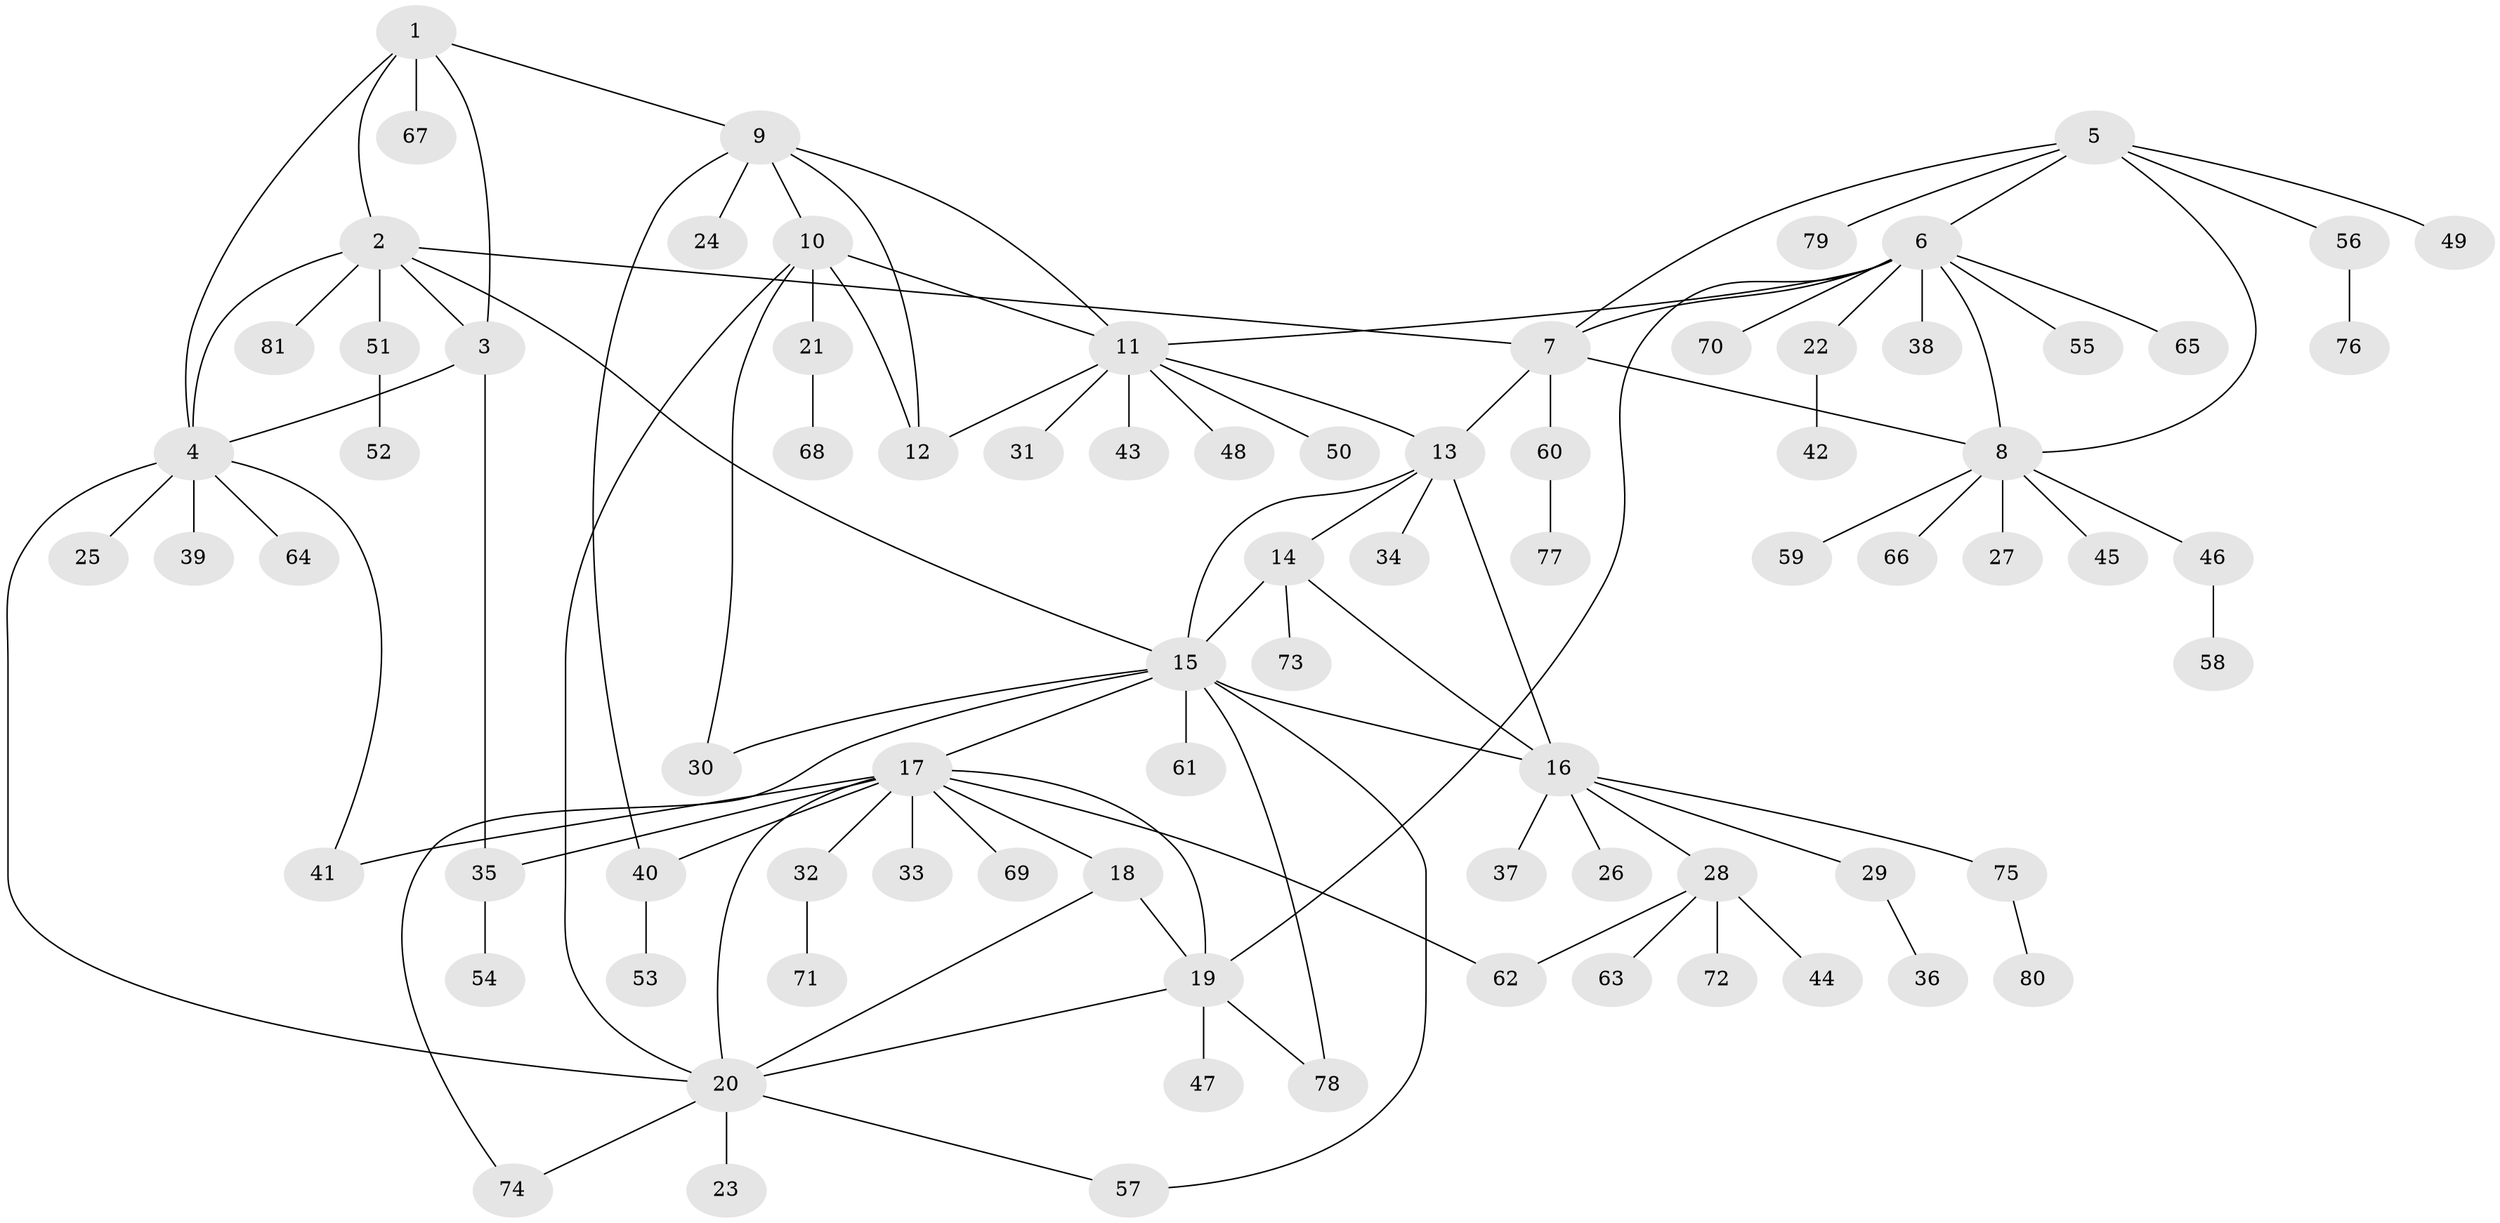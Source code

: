 // Generated by graph-tools (version 1.1) at 2025/02/03/09/25 03:02:34]
// undirected, 81 vertices, 109 edges
graph export_dot {
graph [start="1"]
  node [color=gray90,style=filled];
  1;
  2;
  3;
  4;
  5;
  6;
  7;
  8;
  9;
  10;
  11;
  12;
  13;
  14;
  15;
  16;
  17;
  18;
  19;
  20;
  21;
  22;
  23;
  24;
  25;
  26;
  27;
  28;
  29;
  30;
  31;
  32;
  33;
  34;
  35;
  36;
  37;
  38;
  39;
  40;
  41;
  42;
  43;
  44;
  45;
  46;
  47;
  48;
  49;
  50;
  51;
  52;
  53;
  54;
  55;
  56;
  57;
  58;
  59;
  60;
  61;
  62;
  63;
  64;
  65;
  66;
  67;
  68;
  69;
  70;
  71;
  72;
  73;
  74;
  75;
  76;
  77;
  78;
  79;
  80;
  81;
  1 -- 2;
  1 -- 3;
  1 -- 4;
  1 -- 9;
  1 -- 67;
  2 -- 3;
  2 -- 4;
  2 -- 7;
  2 -- 15;
  2 -- 51;
  2 -- 81;
  3 -- 4;
  3 -- 35;
  4 -- 20;
  4 -- 25;
  4 -- 39;
  4 -- 41;
  4 -- 64;
  5 -- 6;
  5 -- 7;
  5 -- 8;
  5 -- 49;
  5 -- 56;
  5 -- 79;
  6 -- 7;
  6 -- 8;
  6 -- 11;
  6 -- 19;
  6 -- 22;
  6 -- 38;
  6 -- 55;
  6 -- 65;
  6 -- 70;
  7 -- 8;
  7 -- 13;
  7 -- 60;
  8 -- 27;
  8 -- 45;
  8 -- 46;
  8 -- 59;
  8 -- 66;
  9 -- 10;
  9 -- 11;
  9 -- 12;
  9 -- 24;
  9 -- 40;
  10 -- 11;
  10 -- 12;
  10 -- 20;
  10 -- 21;
  10 -- 30;
  11 -- 12;
  11 -- 13;
  11 -- 31;
  11 -- 43;
  11 -- 48;
  11 -- 50;
  13 -- 14;
  13 -- 15;
  13 -- 16;
  13 -- 34;
  14 -- 15;
  14 -- 16;
  14 -- 73;
  15 -- 16;
  15 -- 17;
  15 -- 30;
  15 -- 57;
  15 -- 61;
  15 -- 74;
  15 -- 78;
  16 -- 26;
  16 -- 28;
  16 -- 29;
  16 -- 37;
  16 -- 75;
  17 -- 18;
  17 -- 19;
  17 -- 20;
  17 -- 32;
  17 -- 33;
  17 -- 35;
  17 -- 40;
  17 -- 41;
  17 -- 62;
  17 -- 69;
  18 -- 19;
  18 -- 20;
  19 -- 20;
  19 -- 47;
  19 -- 78;
  20 -- 23;
  20 -- 57;
  20 -- 74;
  21 -- 68;
  22 -- 42;
  28 -- 44;
  28 -- 62;
  28 -- 63;
  28 -- 72;
  29 -- 36;
  32 -- 71;
  35 -- 54;
  40 -- 53;
  46 -- 58;
  51 -- 52;
  56 -- 76;
  60 -- 77;
  75 -- 80;
}
